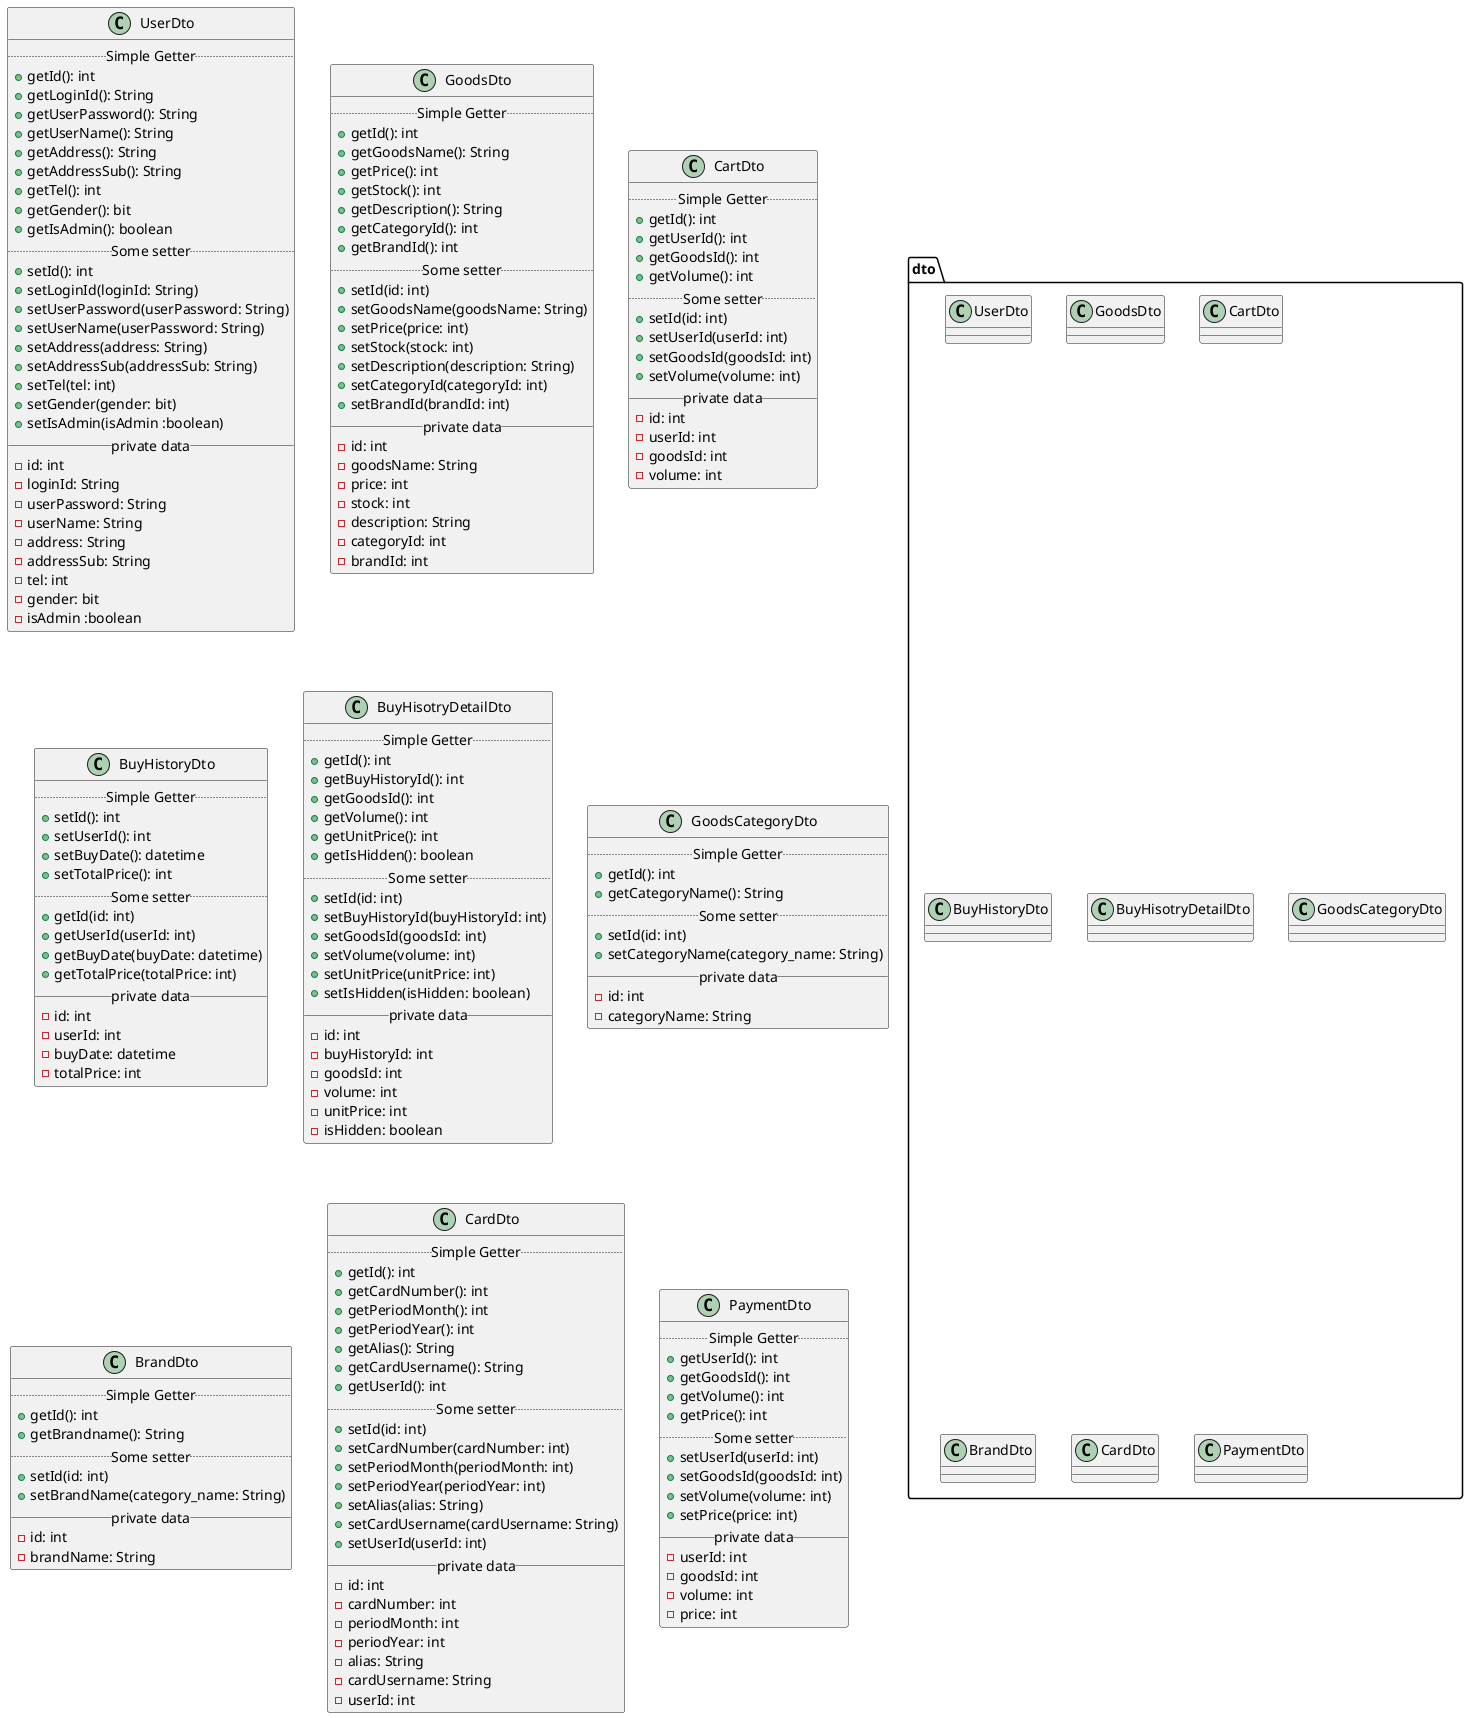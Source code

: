 @startuml
package dto{
    class UserDto
    class GoodsDto
    class CartDto
    class BuyHistoryDto
    class BuyHisotryDetailDto
    class GoodsCategoryDto
    class BrandDto
    class CardDto
    class PaymentDto
}
/'
class sample{
    .. Simple Getter ..
    .. Some setter ..
    __ private data __
}
'/
class UserDto{
    .. Simple Getter ..
        +getId(): int
        +getLoginId(): String
        +getUserPassword(): String
        +getUserName(): String
        +getAddress(): String
        +getAddressSub(): String
        +getTel(): int
        +getGender(): bit
        +getIsAdmin(): boolean
    .. Some setter ..
        +setId(): int
        +setLoginId(loginId: String)
        +setUserPassword(userPassword: String)
        +setUserName(userPassword: String)
        +setAddress(address: String)
        +setAddressSub(addressSub: String)
        +setTel(tel: int)
        +setGender(gender: bit)
        +setIsAdmin(isAdmin :boolean)
    __ private data __
        -id: int
        -loginId: String
        -userPassword: String
        -userName: String
        -address: String
        -addressSub: String
        -tel: int
        -gender: bit
        -isAdmin :boolean
}
class GoodsDto{
    .. Simple Getter ..
        +getId(): int
        +getGoodsName(): String
        +getPrice(): int
        +getStock(): int
        +getDescription(): String
        +getCategoryId(): int
        +getBrandId(): int
    .. Some setter ..
        +setId(id: int)
        +setGoodsName(goodsName: String)
        +setPrice(price: int)
        +setStock(stock: int)
        +setDescription(description: String)
        +setCategoryId(categoryId: int)
        +setBrandId(brandId: int)
    __ private data __
        -id: int
        -goodsName: String
        -price: int
        -stock: int
        -description: String
        -categoryId: int
        -brandId: int
}
class CartDto{ 
    .. Simple Getter ..
        +getId(): int
        +getUserId(): int
        +getGoodsId(): int
        +getVolume(): int
    .. Some setter ..
        +setId(id: int) 
        +setUserId(userId: int)
        +setGoodsId(goodsId: int)
        +setVolume(volume: int)
    __ private data __
        -id: int
        -userId: int
        -goodsId: int
        -volume: int
}
class BuyHistoryDto{
    .. Simple Getter ..
        +setId(): int
        +setUserId(): int
        +setBuyDate(): datetime
        +setTotalPrice(): int
    .. Some setter ..
        +getId(id: int)
        +getUserId(userId: int)
        +getBuyDate(buyDate: datetime)
        +getTotalPrice(totalPrice: int)
    __ private data __
        -id: int
        -userId: int
        -buyDate: datetime
        -totalPrice: int
}
class BuyHisotryDetailDto{
    .. Simple Getter ..
        +getId(): int
        +getBuyHistoryId(): int
        +getGoodsId(): int
        +getVolume(): int
        +getUnitPrice(): int
        +getIsHidden(): boolean
    .. Some setter ..
        +setId(id: int)
        +setBuyHistoryId(buyHistoryId: int)
        +setGoodsId(goodsId: int)
        +setVolume(volume: int)
        +setUnitPrice(unitPrice: int)
        +setIsHidden(isHidden: boolean)
    __ private data __
        -id: int
        -buyHistoryId: int
        -goodsId: int
        -volume: int
        -unitPrice: int
        -isHidden: boolean
}
class GoodsCategoryDto{
    .. Simple Getter ..
        +getId(): int
        +getCategoryName(): String
    .. Some setter ..
        +setId(id: int)
        +setCategoryName(category_name: String)
    __ private data __
        -id: int
        -categoryName: String
}
class BrandDto{
    .. Simple Getter ..
        +getId(): int
        +getBrandname(): String
    .. Some setter ..
        +setId(id: int)
        +setBrandName(category_name: String)
    __ private data __
        -id: int
        -brandName: String
}
class CardDto{
    .. Simple Getter ..
        +getId(): int
        +getCardNumber(): int
        +getPeriodMonth(): int
        +getPeriodYear(): int
        +getAlias(): String
        +getCardUsername(): String
        +getUserId(): int
    .. Some setter ..
        +setId(id: int)
        +setCardNumber(cardNumber: int)
        +setPeriodMonth(periodMonth: int)
        +setPeriodYear(periodYear: int)
        +setAlias(alias: String)
        +setCardUsername(cardUsername: String)
        +setUserId(userId: int)
    __ private data __
        -id: int
        -cardNumber: int
        -periodMonth: int
        -periodYear: int
        -alias: String
        -cardUsername: String
        -userId: int
}
class PaymentDto{
    .. Simple Getter ..
        +getUserId(): int
        +getGoodsId(): int
        +getVolume(): int
        +getPrice(): int
    .. Some setter ..
        +setUserId(userId: int)
        +setGoodsId(goodsId: int)
        +setVolume(volume: int)
        +setPrice(price: int)
    __ private data __
        -userId: int
        -goodsId: int
        -volume: int
        -price: int
}
@enduml
